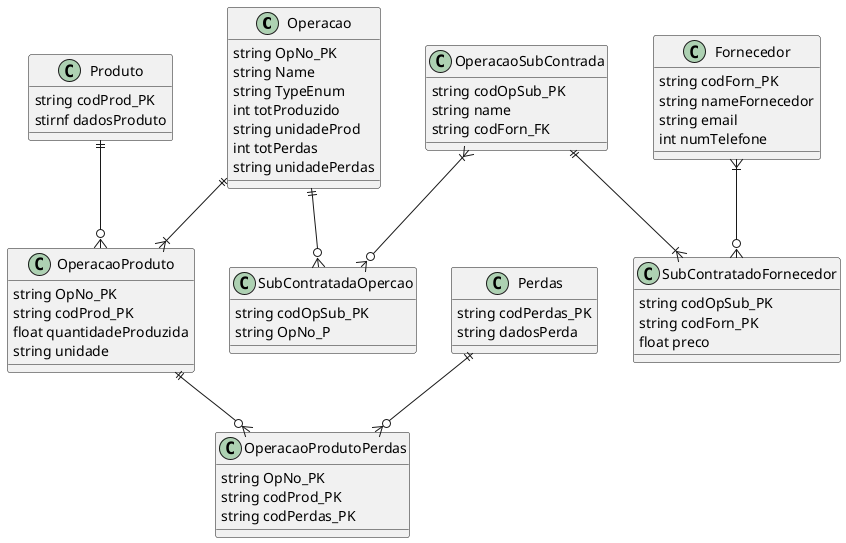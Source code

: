 @startuml tableBD

class Operacao {
    string OpNo_PK
    string Name 
    string TypeEnum
    int totProduzido
    string unidadeProd
    int totPerdas
    string unidadePerdas
}

class Produto {
    string codProd_PK
    stirnf dadosProduto
}

class OperacaoProduto {
    string OpNo_PK
    string codProd_PK
    float quantidadeProduzida
    string unidade 
}

/'
Relacionamento OperacaoProduto
'/
Operacao ||--|{ OperacaoProduto
Produto ||--o{ OperacaoProduto

class Perdas {
    string codPerdas_PK
    string dadosPerda
}

class OperacaoProdutoPerdas {
    string OpNo_PK
    string codProd_PK
    string codPerdas_PK
}

/'
Relacionamento OperacaoProdutoPerdas
'/
Perdas ||--o{ OperacaoProdutoPerdas
OperacaoProduto ||--o{ OperacaoProdutoPerdas

class OperacaoSubContrada {
    string codOpSub_PK
    string name
    string codForn_FK
}

class Fornecedor {
    string codForn_PK
    string nameFornecedor
    string email
    int numTelefone
}

class SubContratadoFornecedor {
    string codOpSub_PK
    string codForn_PK
    float preco
}

/'
Relacionamento SubContratadoFornecedor
'/
OperacaoSubContrada ||--|{ SubContratadoFornecedor
Fornecedor }|--o{ SubContratadoFornecedor

class SubContratadaOpercao {
    string codOpSub_PK
    string OpNo_P
}

Operacao ||--o{ SubContratadaOpercao
OperacaoSubContrada }|--o{ SubContratadaOpercao

@enduml